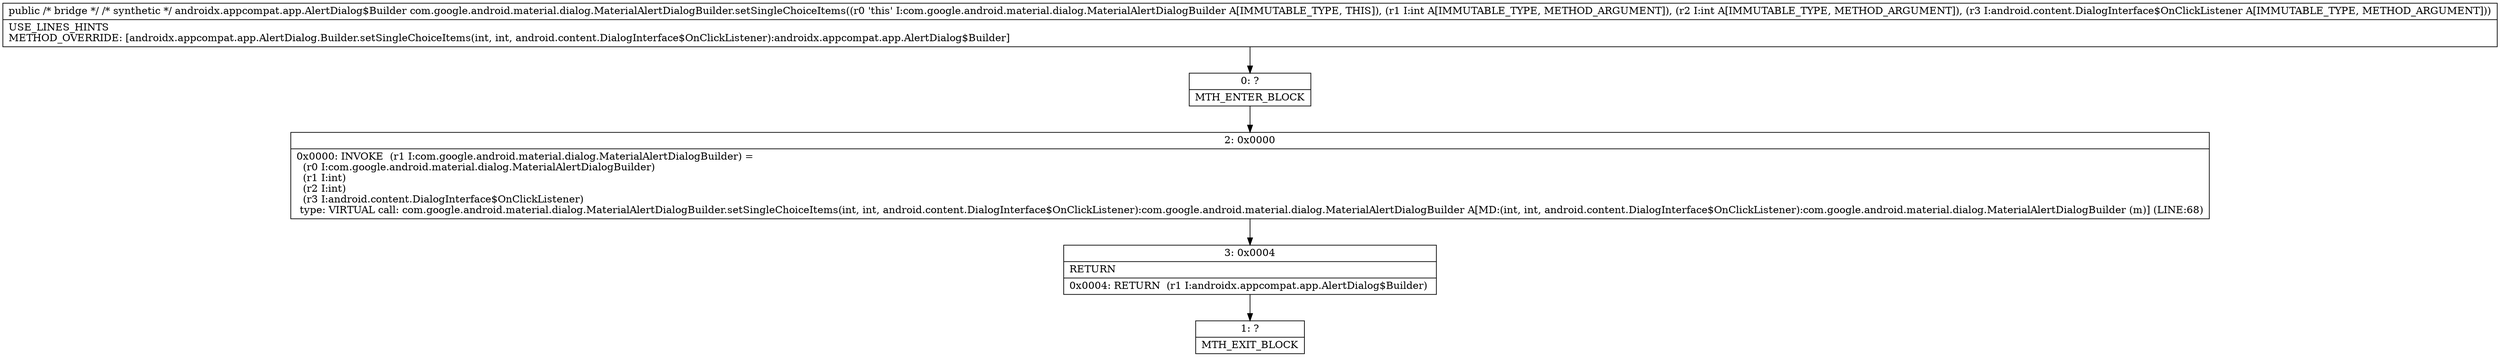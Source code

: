 digraph "CFG forcom.google.android.material.dialog.MaterialAlertDialogBuilder.setSingleChoiceItems(IILandroid\/content\/DialogInterface$OnClickListener;)Landroidx\/appcompat\/app\/AlertDialog$Builder;" {
Node_0 [shape=record,label="{0\:\ ?|MTH_ENTER_BLOCK\l}"];
Node_2 [shape=record,label="{2\:\ 0x0000|0x0000: INVOKE  (r1 I:com.google.android.material.dialog.MaterialAlertDialogBuilder) = \l  (r0 I:com.google.android.material.dialog.MaterialAlertDialogBuilder)\l  (r1 I:int)\l  (r2 I:int)\l  (r3 I:android.content.DialogInterface$OnClickListener)\l type: VIRTUAL call: com.google.android.material.dialog.MaterialAlertDialogBuilder.setSingleChoiceItems(int, int, android.content.DialogInterface$OnClickListener):com.google.android.material.dialog.MaterialAlertDialogBuilder A[MD:(int, int, android.content.DialogInterface$OnClickListener):com.google.android.material.dialog.MaterialAlertDialogBuilder (m)] (LINE:68)\l}"];
Node_3 [shape=record,label="{3\:\ 0x0004|RETURN\l|0x0004: RETURN  (r1 I:androidx.appcompat.app.AlertDialog$Builder) \l}"];
Node_1 [shape=record,label="{1\:\ ?|MTH_EXIT_BLOCK\l}"];
MethodNode[shape=record,label="{public \/* bridge *\/ \/* synthetic *\/ androidx.appcompat.app.AlertDialog$Builder com.google.android.material.dialog.MaterialAlertDialogBuilder.setSingleChoiceItems((r0 'this' I:com.google.android.material.dialog.MaterialAlertDialogBuilder A[IMMUTABLE_TYPE, THIS]), (r1 I:int A[IMMUTABLE_TYPE, METHOD_ARGUMENT]), (r2 I:int A[IMMUTABLE_TYPE, METHOD_ARGUMENT]), (r3 I:android.content.DialogInterface$OnClickListener A[IMMUTABLE_TYPE, METHOD_ARGUMENT]))  | USE_LINES_HINTS\lMETHOD_OVERRIDE: [androidx.appcompat.app.AlertDialog.Builder.setSingleChoiceItems(int, int, android.content.DialogInterface$OnClickListener):androidx.appcompat.app.AlertDialog$Builder]\l}"];
MethodNode -> Node_0;Node_0 -> Node_2;
Node_2 -> Node_3;
Node_3 -> Node_1;
}


